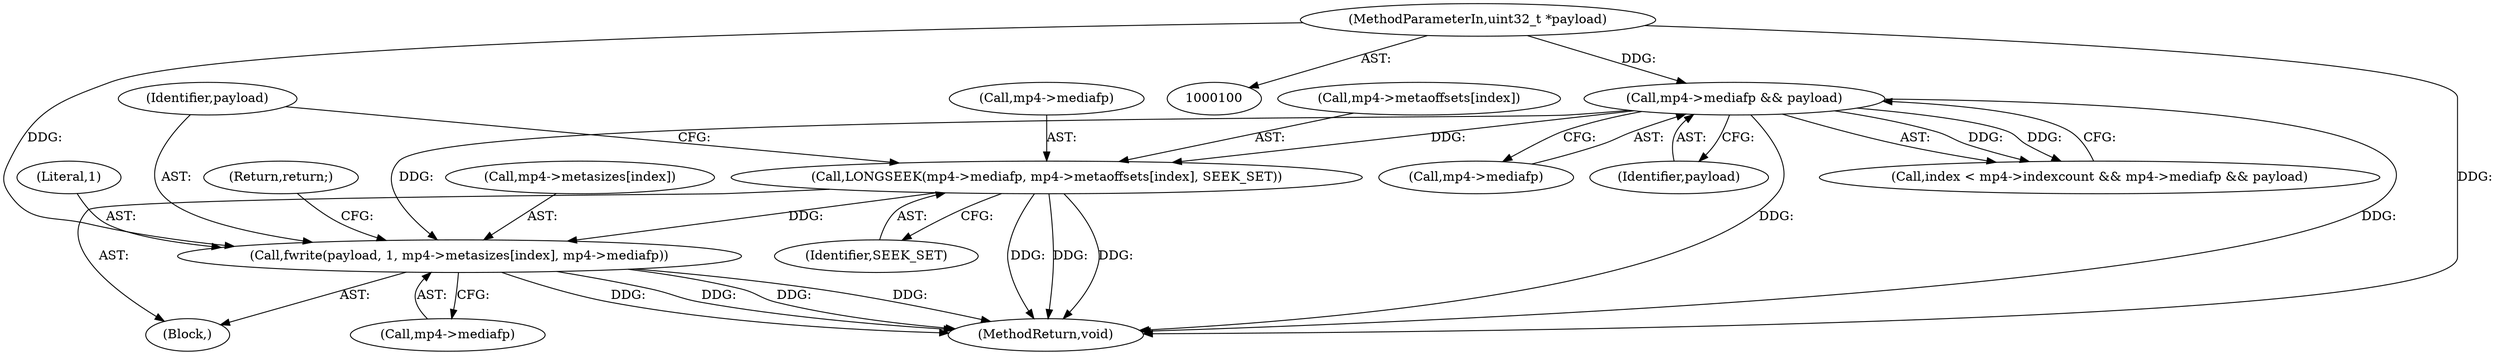digraph "1_gpmf-parser_341f12cd5b97ab419e53853ca00176457c9f1681_7@array" {
"1000133" [label="(Call,LONGSEEK(mp4->mediafp, mp4->metaoffsets[index], SEEK_SET))"];
"1000127" [label="(Call,mp4->mediafp && payload)"];
"1000102" [label="(MethodParameterIn,uint32_t *payload)"];
"1000143" [label="(Call,fwrite(payload, 1, mp4->metasizes[index], mp4->mediafp))"];
"1000144" [label="(Identifier,payload)"];
"1000102" [label="(MethodParameterIn,uint32_t *payload)"];
"1000133" [label="(Call,LONGSEEK(mp4->mediafp, mp4->metaoffsets[index], SEEK_SET))"];
"1000143" [label="(Call,fwrite(payload, 1, mp4->metasizes[index], mp4->mediafp))"];
"1000132" [label="(Block,)"];
"1000155" [label="(MethodReturn,void)"];
"1000154" [label="(Return,return;)"];
"1000137" [label="(Call,mp4->metaoffsets[index])"];
"1000121" [label="(Call,index < mp4->indexcount && mp4->mediafp && payload)"];
"1000142" [label="(Identifier,SEEK_SET)"];
"1000127" [label="(Call,mp4->mediafp && payload)"];
"1000128" [label="(Call,mp4->mediafp)"];
"1000131" [label="(Identifier,payload)"];
"1000146" [label="(Call,mp4->metasizes[index])"];
"1000145" [label="(Literal,1)"];
"1000151" [label="(Call,mp4->mediafp)"];
"1000134" [label="(Call,mp4->mediafp)"];
"1000133" -> "1000132"  [label="AST: "];
"1000133" -> "1000142"  [label="CFG: "];
"1000134" -> "1000133"  [label="AST: "];
"1000137" -> "1000133"  [label="AST: "];
"1000142" -> "1000133"  [label="AST: "];
"1000144" -> "1000133"  [label="CFG: "];
"1000133" -> "1000155"  [label="DDG: "];
"1000133" -> "1000155"  [label="DDG: "];
"1000133" -> "1000155"  [label="DDG: "];
"1000127" -> "1000133"  [label="DDG: "];
"1000133" -> "1000143"  [label="DDG: "];
"1000127" -> "1000121"  [label="AST: "];
"1000127" -> "1000128"  [label="CFG: "];
"1000127" -> "1000131"  [label="CFG: "];
"1000128" -> "1000127"  [label="AST: "];
"1000131" -> "1000127"  [label="AST: "];
"1000121" -> "1000127"  [label="CFG: "];
"1000127" -> "1000155"  [label="DDG: "];
"1000127" -> "1000155"  [label="DDG: "];
"1000127" -> "1000121"  [label="DDG: "];
"1000127" -> "1000121"  [label="DDG: "];
"1000102" -> "1000127"  [label="DDG: "];
"1000127" -> "1000143"  [label="DDG: "];
"1000102" -> "1000100"  [label="AST: "];
"1000102" -> "1000155"  [label="DDG: "];
"1000102" -> "1000143"  [label="DDG: "];
"1000143" -> "1000132"  [label="AST: "];
"1000143" -> "1000151"  [label="CFG: "];
"1000144" -> "1000143"  [label="AST: "];
"1000145" -> "1000143"  [label="AST: "];
"1000146" -> "1000143"  [label="AST: "];
"1000151" -> "1000143"  [label="AST: "];
"1000154" -> "1000143"  [label="CFG: "];
"1000143" -> "1000155"  [label="DDG: "];
"1000143" -> "1000155"  [label="DDG: "];
"1000143" -> "1000155"  [label="DDG: "];
"1000143" -> "1000155"  [label="DDG: "];
}
